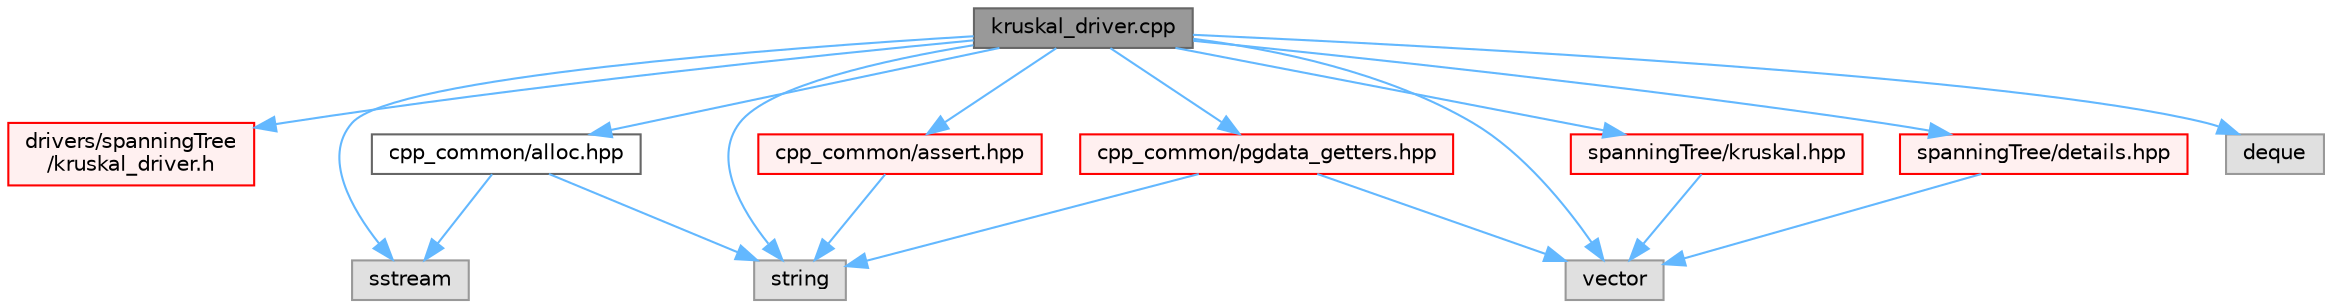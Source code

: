 digraph "kruskal_driver.cpp"
{
 // LATEX_PDF_SIZE
  bgcolor="transparent";
  edge [fontname=Helvetica,fontsize=10,labelfontname=Helvetica,labelfontsize=10];
  node [fontname=Helvetica,fontsize=10,shape=box,height=0.2,width=0.4];
  Node1 [id="Node000001",label="kruskal_driver.cpp",height=0.2,width=0.4,color="gray40", fillcolor="grey60", style="filled", fontcolor="black",tooltip=" "];
  Node1 -> Node2 [id="edge1_Node000001_Node000002",color="steelblue1",style="solid",tooltip=" "];
  Node2 [id="Node000002",label="drivers/spanningTree\l/kruskal_driver.h",height=0.2,width=0.4,color="red", fillcolor="#FFF0F0", style="filled",URL="$kruskal__driver_8h.html",tooltip=" "];
  Node1 -> Node8 [id="edge2_Node000001_Node000008",color="steelblue1",style="solid",tooltip=" "];
  Node8 [id="Node000008",label="sstream",height=0.2,width=0.4,color="grey60", fillcolor="#E0E0E0", style="filled",tooltip=" "];
  Node1 -> Node9 [id="edge3_Node000001_Node000009",color="steelblue1",style="solid",tooltip=" "];
  Node9 [id="Node000009",label="deque",height=0.2,width=0.4,color="grey60", fillcolor="#E0E0E0", style="filled",tooltip=" "];
  Node1 -> Node10 [id="edge4_Node000001_Node000010",color="steelblue1",style="solid",tooltip=" "];
  Node10 [id="Node000010",label="vector",height=0.2,width=0.4,color="grey60", fillcolor="#E0E0E0", style="filled",tooltip=" "];
  Node1 -> Node11 [id="edge5_Node000001_Node000011",color="steelblue1",style="solid",tooltip=" "];
  Node11 [id="Node000011",label="string",height=0.2,width=0.4,color="grey60", fillcolor="#E0E0E0", style="filled",tooltip=" "];
  Node1 -> Node12 [id="edge6_Node000001_Node000012",color="steelblue1",style="solid",tooltip=" "];
  Node12 [id="Node000012",label="cpp_common/pgdata_getters.hpp",height=0.2,width=0.4,color="red", fillcolor="#FFF0F0", style="filled",URL="$pgdata__getters_8hpp.html",tooltip=" "];
  Node12 -> Node11 [id="edge7_Node000012_Node000011",color="steelblue1",style="solid",tooltip=" "];
  Node12 -> Node10 [id="edge8_Node000012_Node000010",color="steelblue1",style="solid",tooltip=" "];
  Node1 -> Node30 [id="edge9_Node000001_Node000030",color="steelblue1",style="solid",tooltip=" "];
  Node30 [id="Node000030",label="cpp_common/alloc.hpp",height=0.2,width=0.4,color="grey40", fillcolor="white", style="filled",URL="$alloc_8hpp.html",tooltip=" "];
  Node30 -> Node11 [id="edge10_Node000030_Node000011",color="steelblue1",style="solid",tooltip=" "];
  Node30 -> Node8 [id="edge11_Node000030_Node000008",color="steelblue1",style="solid",tooltip=" "];
  Node1 -> Node31 [id="edge12_Node000001_Node000031",color="steelblue1",style="solid",tooltip=" "];
  Node31 [id="Node000031",label="cpp_common/assert.hpp",height=0.2,width=0.4,color="red", fillcolor="#FFF0F0", style="filled",URL="$assert_8hpp.html",tooltip="Assertions Handling."];
  Node31 -> Node11 [id="edge13_Node000031_Node000011",color="steelblue1",style="solid",tooltip=" "];
  Node1 -> Node33 [id="edge14_Node000001_Node000033",color="steelblue1",style="solid",tooltip=" "];
  Node33 [id="Node000033",label="spanningTree/kruskal.hpp",height=0.2,width=0.4,color="red", fillcolor="#FFF0F0", style="filled",URL="$kruskal_8hpp.html",tooltip=" "];
  Node33 -> Node10 [id="edge15_Node000033_Node000010",color="steelblue1",style="solid",tooltip=" "];
  Node1 -> Node60 [id="edge16_Node000001_Node000060",color="steelblue1",style="solid",tooltip=" "];
  Node60 [id="Node000060",label="spanningTree/details.hpp",height=0.2,width=0.4,color="red", fillcolor="#FFF0F0", style="filled",URL="$details_8hpp.html",tooltip=" "];
  Node60 -> Node10 [id="edge17_Node000060_Node000010",color="steelblue1",style="solid",tooltip=" "];
}
